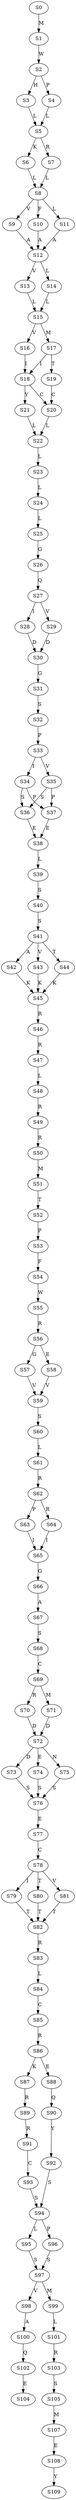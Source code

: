 strict digraph  {
	S0 -> S1 [ label = M ];
	S1 -> S2 [ label = W ];
	S2 -> S3 [ label = H ];
	S2 -> S4 [ label = P ];
	S3 -> S5 [ label = L ];
	S4 -> S5 [ label = L ];
	S5 -> S6 [ label = K ];
	S5 -> S7 [ label = R ];
	S6 -> S8 [ label = L ];
	S7 -> S8 [ label = L ];
	S8 -> S9 [ label = V ];
	S8 -> S10 [ label = F ];
	S8 -> S11 [ label = L ];
	S9 -> S12 [ label = A ];
	S10 -> S12 [ label = A ];
	S11 -> S12 [ label = A ];
	S12 -> S13 [ label = V ];
	S12 -> S14 [ label = L ];
	S13 -> S15 [ label = L ];
	S14 -> S15 [ label = L ];
	S15 -> S16 [ label = V ];
	S15 -> S17 [ label = M ];
	S16 -> S18 [ label = I ];
	S17 -> S19 [ label = T ];
	S17 -> S18 [ label = I ];
	S18 -> S20 [ label = C ];
	S18 -> S21 [ label = Y ];
	S19 -> S20 [ label = C ];
	S20 -> S22 [ label = L ];
	S21 -> S22 [ label = L ];
	S22 -> S23 [ label = L ];
	S23 -> S24 [ label = L ];
	S24 -> S25 [ label = L ];
	S25 -> S26 [ label = G ];
	S26 -> S27 [ label = Q ];
	S27 -> S28 [ label = I ];
	S27 -> S29 [ label = V ];
	S28 -> S30 [ label = D ];
	S29 -> S30 [ label = D ];
	S30 -> S31 [ label = G ];
	S31 -> S32 [ label = S ];
	S32 -> S33 [ label = P ];
	S33 -> S34 [ label = I ];
	S33 -> S35 [ label = V ];
	S34 -> S36 [ label = S ];
	S34 -> S37 [ label = P ];
	S35 -> S37 [ label = P ];
	S35 -> S36 [ label = S ];
	S36 -> S38 [ label = E ];
	S37 -> S38 [ label = E ];
	S38 -> S39 [ label = L ];
	S39 -> S40 [ label = S ];
	S40 -> S41 [ label = S ];
	S41 -> S42 [ label = A ];
	S41 -> S43 [ label = V ];
	S41 -> S44 [ label = T ];
	S42 -> S45 [ label = K ];
	S43 -> S45 [ label = K ];
	S44 -> S45 [ label = K ];
	S45 -> S46 [ label = R ];
	S46 -> S47 [ label = R ];
	S47 -> S48 [ label = L ];
	S48 -> S49 [ label = R ];
	S49 -> S50 [ label = R ];
	S50 -> S51 [ label = M ];
	S51 -> S52 [ label = T ];
	S52 -> S53 [ label = P ];
	S53 -> S54 [ label = F ];
	S54 -> S55 [ label = W ];
	S55 -> S56 [ label = R ];
	S56 -> S57 [ label = G ];
	S56 -> S58 [ label = E ];
	S57 -> S59 [ label = V ];
	S58 -> S59 [ label = V ];
	S59 -> S60 [ label = S ];
	S60 -> S61 [ label = L ];
	S61 -> S62 [ label = R ];
	S62 -> S63 [ label = P ];
	S62 -> S64 [ label = R ];
	S63 -> S65 [ label = I ];
	S64 -> S65 [ label = I ];
	S65 -> S66 [ label = G ];
	S66 -> S67 [ label = A ];
	S67 -> S68 [ label = S ];
	S68 -> S69 [ label = C ];
	S69 -> S70 [ label = R ];
	S69 -> S71 [ label = M ];
	S70 -> S72 [ label = D ];
	S71 -> S72 [ label = D ];
	S72 -> S73 [ label = D ];
	S72 -> S74 [ label = E ];
	S72 -> S75 [ label = N ];
	S73 -> S76 [ label = S ];
	S74 -> S76 [ label = S ];
	S75 -> S76 [ label = S ];
	S76 -> S77 [ label = E ];
	S77 -> S78 [ label = C ];
	S78 -> S79 [ label = I ];
	S78 -> S80 [ label = T ];
	S78 -> S81 [ label = V ];
	S79 -> S82 [ label = T ];
	S80 -> S82 [ label = T ];
	S81 -> S82 [ label = T ];
	S82 -> S83 [ label = R ];
	S83 -> S84 [ label = L ];
	S84 -> S85 [ label = C ];
	S85 -> S86 [ label = R ];
	S86 -> S87 [ label = K ];
	S86 -> S88 [ label = E ];
	S87 -> S89 [ label = R ];
	S88 -> S90 [ label = Q ];
	S89 -> S91 [ label = R ];
	S90 -> S92 [ label = Y ];
	S91 -> S93 [ label = C ];
	S92 -> S94 [ label = S ];
	S93 -> S94 [ label = S ];
	S94 -> S95 [ label = L ];
	S94 -> S96 [ label = P ];
	S95 -> S97 [ label = S ];
	S96 -> S97 [ label = S ];
	S97 -> S98 [ label = V ];
	S97 -> S99 [ label = M ];
	S98 -> S100 [ label = A ];
	S99 -> S101 [ label = L ];
	S100 -> S102 [ label = Q ];
	S101 -> S103 [ label = R ];
	S102 -> S104 [ label = E ];
	S103 -> S105 [ label = S ];
	S105 -> S107 [ label = M ];
	S107 -> S108 [ label = E ];
	S108 -> S109 [ label = Y ];
}
